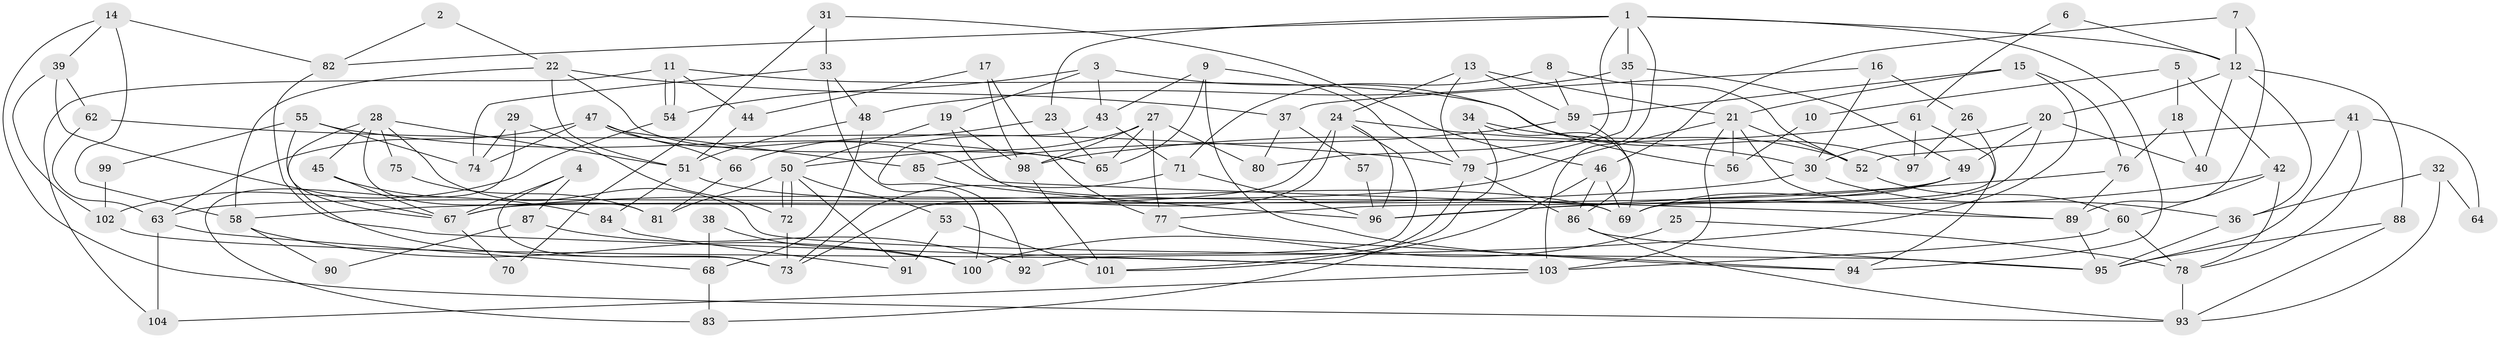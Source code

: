 // Generated by graph-tools (version 1.1) at 2025/02/03/09/25 03:02:07]
// undirected, 104 vertices, 208 edges
graph export_dot {
graph [start="1"]
  node [color=gray90,style=filled];
  1;
  2;
  3;
  4;
  5;
  6;
  7;
  8;
  9;
  10;
  11;
  12;
  13;
  14;
  15;
  16;
  17;
  18;
  19;
  20;
  21;
  22;
  23;
  24;
  25;
  26;
  27;
  28;
  29;
  30;
  31;
  32;
  33;
  34;
  35;
  36;
  37;
  38;
  39;
  40;
  41;
  42;
  43;
  44;
  45;
  46;
  47;
  48;
  49;
  50;
  51;
  52;
  53;
  54;
  55;
  56;
  57;
  58;
  59;
  60;
  61;
  62;
  63;
  64;
  65;
  66;
  67;
  68;
  69;
  70;
  71;
  72;
  73;
  74;
  75;
  76;
  77;
  78;
  79;
  80;
  81;
  82;
  83;
  84;
  85;
  86;
  87;
  88;
  89;
  90;
  91;
  92;
  93;
  94;
  95;
  96;
  97;
  98;
  99;
  100;
  101;
  102;
  103;
  104;
  1 -- 82;
  1 -- 103;
  1 -- 12;
  1 -- 23;
  1 -- 35;
  1 -- 80;
  1 -- 94;
  2 -- 22;
  2 -- 82;
  3 -- 54;
  3 -- 19;
  3 -- 43;
  3 -- 56;
  4 -- 73;
  4 -- 67;
  4 -- 87;
  5 -- 42;
  5 -- 18;
  5 -- 10;
  6 -- 12;
  6 -- 61;
  7 -- 89;
  7 -- 12;
  7 -- 46;
  8 -- 59;
  8 -- 52;
  8 -- 71;
  9 -- 65;
  9 -- 94;
  9 -- 43;
  9 -- 79;
  10 -- 56;
  11 -- 104;
  11 -- 54;
  11 -- 54;
  11 -- 44;
  11 -- 97;
  12 -- 20;
  12 -- 36;
  12 -- 40;
  12 -- 88;
  13 -- 79;
  13 -- 24;
  13 -- 21;
  13 -- 59;
  14 -- 58;
  14 -- 93;
  14 -- 39;
  14 -- 82;
  15 -- 21;
  15 -- 59;
  15 -- 76;
  15 -- 92;
  16 -- 26;
  16 -- 37;
  16 -- 30;
  17 -- 44;
  17 -- 77;
  17 -- 98;
  18 -- 76;
  18 -- 40;
  19 -- 69;
  19 -- 98;
  19 -- 50;
  20 -- 49;
  20 -- 30;
  20 -- 40;
  20 -- 69;
  21 -- 89;
  21 -- 52;
  21 -- 56;
  21 -- 67;
  21 -- 103;
  22 -- 58;
  22 -- 65;
  22 -- 37;
  22 -- 51;
  23 -- 66;
  23 -- 65;
  24 -- 96;
  24 -- 30;
  24 -- 67;
  24 -- 73;
  24 -- 100;
  25 -- 78;
  25 -- 100;
  26 -- 69;
  26 -- 97;
  27 -- 50;
  27 -- 98;
  27 -- 65;
  27 -- 77;
  27 -- 80;
  28 -- 73;
  28 -- 95;
  28 -- 45;
  28 -- 51;
  28 -- 75;
  28 -- 81;
  29 -- 72;
  29 -- 74;
  29 -- 83;
  30 -- 36;
  30 -- 58;
  31 -- 46;
  31 -- 33;
  31 -- 70;
  32 -- 93;
  32 -- 36;
  32 -- 64;
  33 -- 48;
  33 -- 74;
  33 -- 100;
  34 -- 101;
  34 -- 69;
  34 -- 52;
  35 -- 79;
  35 -- 48;
  35 -- 49;
  36 -- 95;
  37 -- 80;
  37 -- 57;
  38 -- 68;
  38 -- 100;
  39 -- 67;
  39 -- 62;
  39 -- 102;
  41 -- 52;
  41 -- 95;
  41 -- 64;
  41 -- 78;
  42 -- 78;
  42 -- 96;
  42 -- 60;
  43 -- 71;
  43 -- 92;
  44 -- 51;
  45 -- 67;
  45 -- 84;
  46 -- 69;
  46 -- 86;
  46 -- 101;
  47 -- 89;
  47 -- 63;
  47 -- 66;
  47 -- 74;
  47 -- 85;
  48 -- 51;
  48 -- 68;
  49 -- 69;
  49 -- 63;
  49 -- 77;
  50 -- 72;
  50 -- 72;
  50 -- 53;
  50 -- 81;
  50 -- 91;
  51 -- 69;
  51 -- 84;
  52 -- 60;
  53 -- 91;
  53 -- 101;
  54 -- 102;
  55 -- 65;
  55 -- 67;
  55 -- 74;
  55 -- 99;
  57 -- 96;
  58 -- 100;
  58 -- 90;
  59 -- 86;
  59 -- 85;
  60 -- 78;
  60 -- 103;
  61 -- 94;
  61 -- 98;
  61 -- 97;
  62 -- 63;
  62 -- 79;
  63 -- 68;
  63 -- 104;
  66 -- 81;
  67 -- 70;
  68 -- 83;
  71 -- 73;
  71 -- 96;
  72 -- 73;
  75 -- 81;
  76 -- 96;
  76 -- 89;
  77 -- 94;
  78 -- 93;
  79 -- 83;
  79 -- 86;
  82 -- 103;
  84 -- 91;
  85 -- 96;
  86 -- 93;
  86 -- 95;
  87 -- 92;
  87 -- 90;
  88 -- 93;
  88 -- 95;
  89 -- 95;
  98 -- 101;
  99 -- 102;
  102 -- 103;
  103 -- 104;
}
